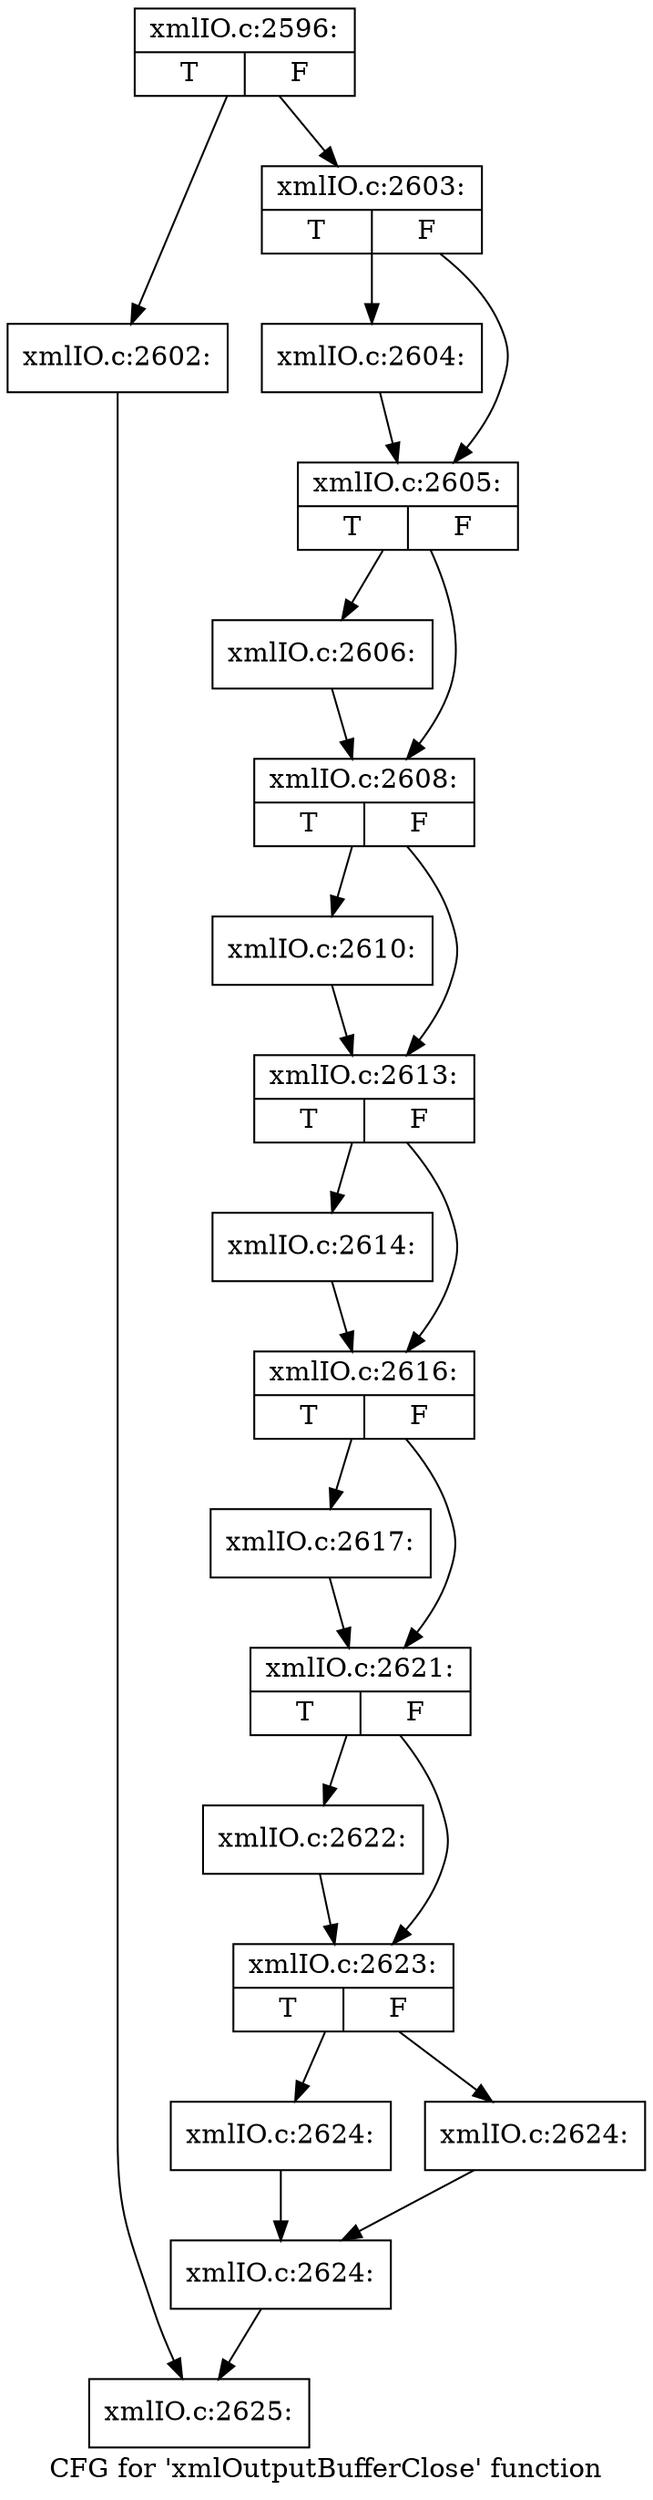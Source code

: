 digraph "CFG for 'xmlOutputBufferClose' function" {
	label="CFG for 'xmlOutputBufferClose' function";

	Node0x52431b0 [shape=record,label="{xmlIO.c:2596:|{<s0>T|<s1>F}}"];
	Node0x52431b0 -> Node0x528f4b0;
	Node0x52431b0 -> Node0x528fae0;
	Node0x528f4b0 [shape=record,label="{xmlIO.c:2602:}"];
	Node0x528f4b0 -> Node0x5243390;
	Node0x528fae0 [shape=record,label="{xmlIO.c:2603:|{<s0>T|<s1>F}}"];
	Node0x528fae0 -> Node0x52949f0;
	Node0x528fae0 -> Node0x5294a40;
	Node0x52949f0 [shape=record,label="{xmlIO.c:2604:}"];
	Node0x52949f0 -> Node0x5294a40;
	Node0x5294a40 [shape=record,label="{xmlIO.c:2605:|{<s0>T|<s1>F}}"];
	Node0x5294a40 -> Node0x5256a00;
	Node0x5294a40 -> Node0x5296130;
	Node0x5256a00 [shape=record,label="{xmlIO.c:2606:}"];
	Node0x5256a00 -> Node0x5296130;
	Node0x5296130 [shape=record,label="{xmlIO.c:2608:|{<s0>T|<s1>F}}"];
	Node0x5296130 -> Node0x5296b80;
	Node0x5296130 -> Node0x5296bd0;
	Node0x5296b80 [shape=record,label="{xmlIO.c:2610:}"];
	Node0x5296b80 -> Node0x5296bd0;
	Node0x5296bd0 [shape=record,label="{xmlIO.c:2613:|{<s0>T|<s1>F}}"];
	Node0x5296bd0 -> Node0x5297130;
	Node0x5296bd0 -> Node0x5297180;
	Node0x5297130 [shape=record,label="{xmlIO.c:2614:}"];
	Node0x5297130 -> Node0x5297180;
	Node0x5297180 [shape=record,label="{xmlIO.c:2616:|{<s0>T|<s1>F}}"];
	Node0x5297180 -> Node0x5297980;
	Node0x5297180 -> Node0x52979d0;
	Node0x5297980 [shape=record,label="{xmlIO.c:2617:}"];
	Node0x5297980 -> Node0x52979d0;
	Node0x52979d0 [shape=record,label="{xmlIO.c:2621:|{<s0>T|<s1>F}}"];
	Node0x52979d0 -> Node0x5298410;
	Node0x52979d0 -> Node0x5298460;
	Node0x5298410 [shape=record,label="{xmlIO.c:2622:}"];
	Node0x5298410 -> Node0x5298460;
	Node0x5298460 [shape=record,label="{xmlIO.c:2623:|{<s0>T|<s1>F}}"];
	Node0x5298460 -> Node0x5298bf0;
	Node0x5298460 -> Node0x5298c40;
	Node0x5298bf0 [shape=record,label="{xmlIO.c:2624:}"];
	Node0x5298bf0 -> Node0x5298c90;
	Node0x5298c40 [shape=record,label="{xmlIO.c:2624:}"];
	Node0x5298c40 -> Node0x5298c90;
	Node0x5298c90 [shape=record,label="{xmlIO.c:2624:}"];
	Node0x5298c90 -> Node0x5243390;
	Node0x5243390 [shape=record,label="{xmlIO.c:2625:}"];
}
